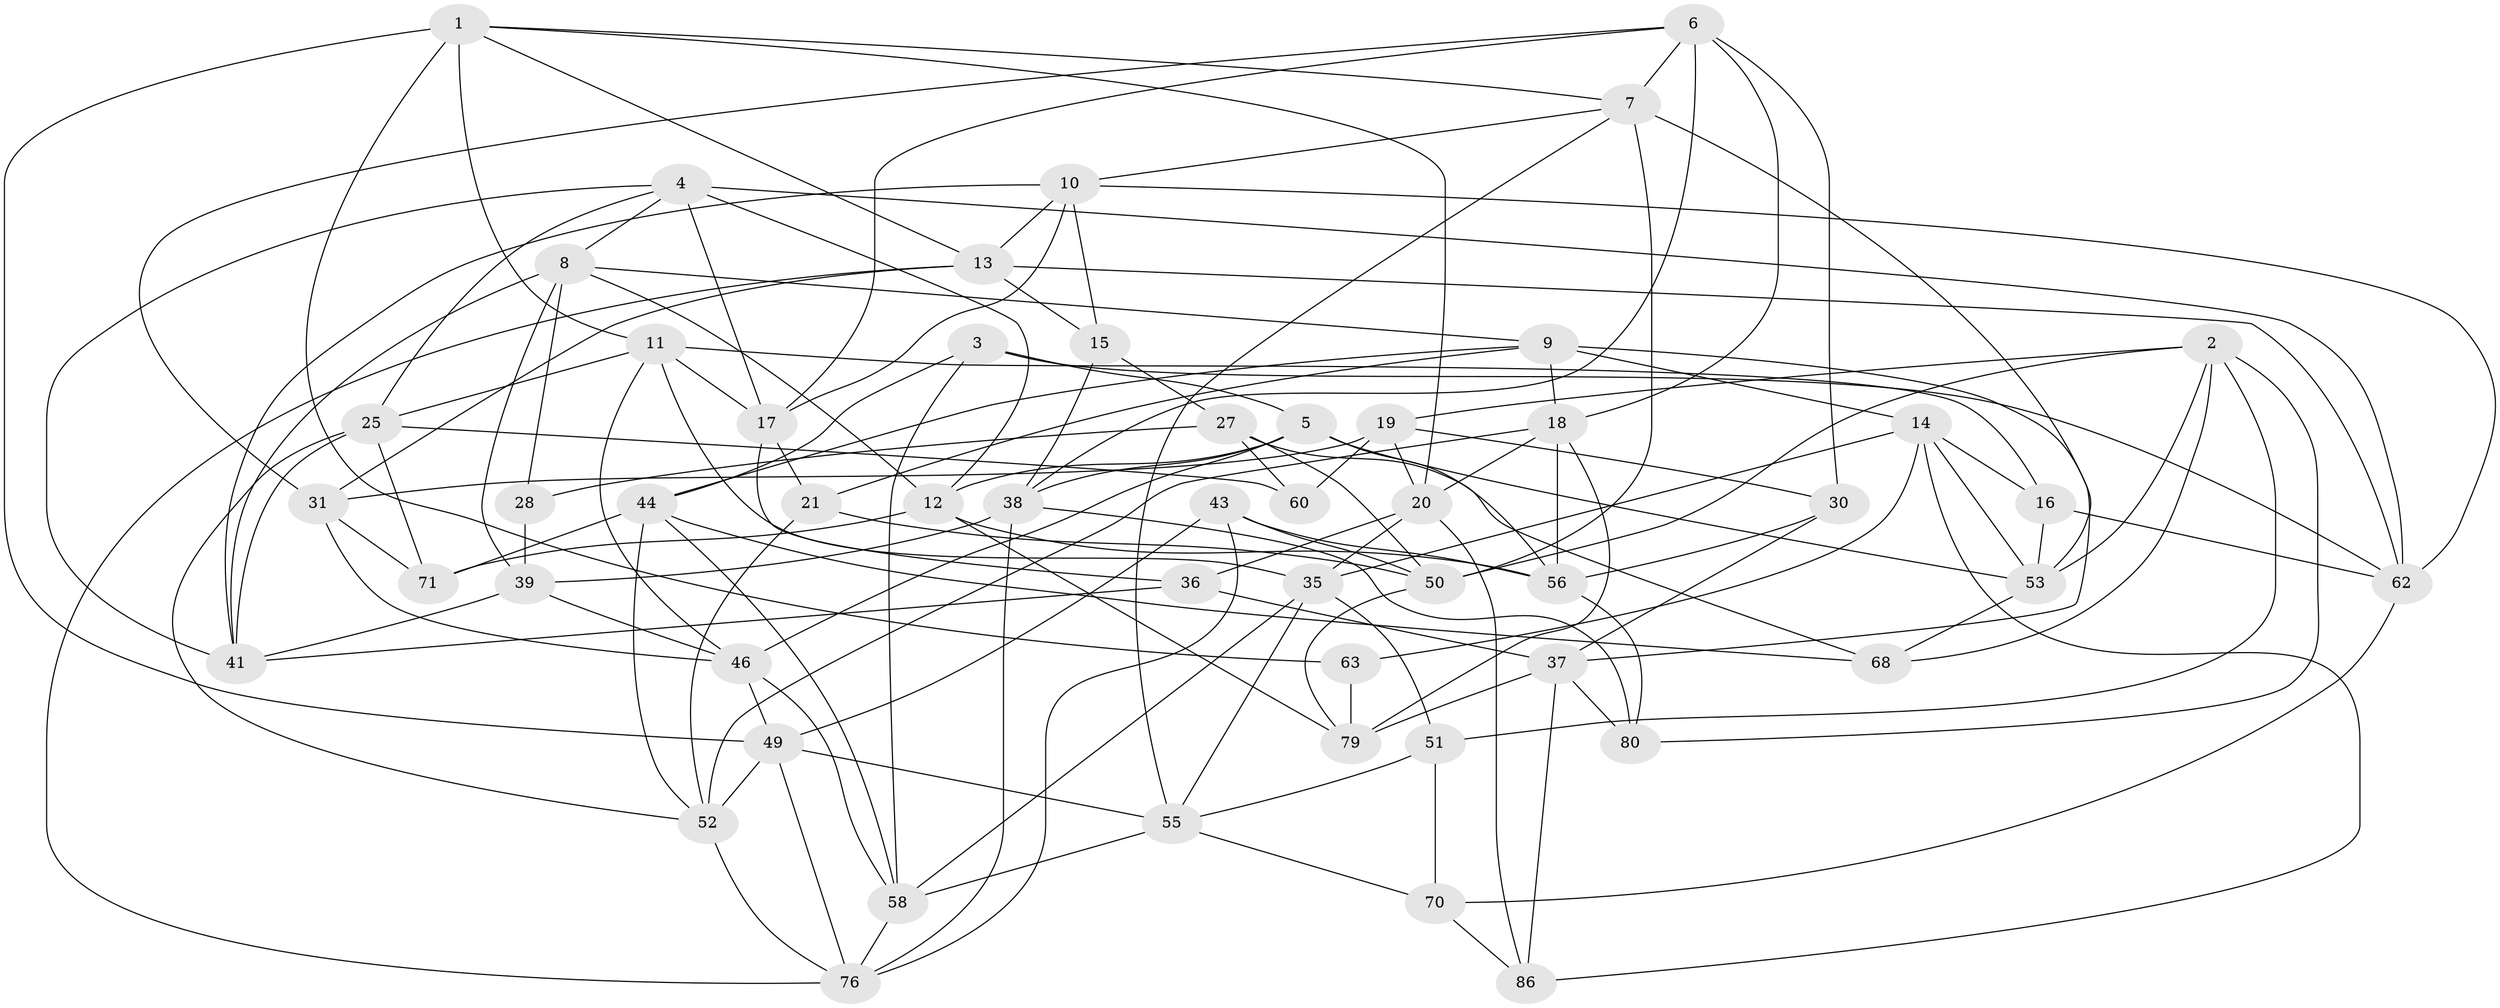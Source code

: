 // original degree distribution, {4: 1.0}
// Generated by graph-tools (version 1.1) at 2025/11/02/27/25 16:11:51]
// undirected, 53 vertices, 139 edges
graph export_dot {
graph [start="1"]
  node [color=gray90,style=filled];
  1 [super="+54"];
  2 [super="+24"];
  3;
  4 [super="+26"];
  5 [super="+22"];
  6 [super="+32"];
  7 [super="+84"];
  8 [super="+42"];
  9 [super="+29"];
  10 [super="+48"];
  11 [super="+47"];
  12 [super="+64"];
  13 [super="+33"];
  14 [super="+34"];
  15;
  16;
  17 [super="+65"];
  18 [super="+87"];
  19 [super="+57"];
  20 [super="+23"];
  21;
  25 [super="+88"];
  27 [super="+45"];
  28;
  30;
  31 [super="+61"];
  35 [super="+74"];
  36;
  37 [super="+77"];
  38 [super="+59"];
  39 [super="+40"];
  41 [super="+75"];
  43;
  44 [super="+90"];
  46 [super="+89"];
  49 [super="+66"];
  50 [super="+78"];
  51;
  52 [super="+69"];
  53 [super="+72"];
  55 [super="+83"];
  56 [super="+73"];
  58 [super="+67"];
  60;
  62 [super="+82"];
  63;
  68;
  70;
  71;
  76 [super="+85"];
  79 [super="+81"];
  80;
  86;
  1 -- 63;
  1 -- 49;
  1 -- 13;
  1 -- 11;
  1 -- 20;
  1 -- 7;
  2 -- 53;
  2 -- 19;
  2 -- 80;
  2 -- 51;
  2 -- 68;
  2 -- 50;
  3 -- 5;
  3 -- 44;
  3 -- 62;
  3 -- 58;
  4 -- 62;
  4 -- 17;
  4 -- 8;
  4 -- 25;
  4 -- 12;
  4 -- 41;
  5 -- 46;
  5 -- 56;
  5 -- 53;
  5 -- 38;
  5 -- 12;
  6 -- 38;
  6 -- 31;
  6 -- 18;
  6 -- 30;
  6 -- 17;
  6 -- 7;
  7 -- 55;
  7 -- 53;
  7 -- 50;
  7 -- 10;
  8 -- 28;
  8 -- 39;
  8 -- 9;
  8 -- 41;
  8 -- 12;
  9 -- 21;
  9 -- 18;
  9 -- 37;
  9 -- 14;
  9 -- 44;
  10 -- 13;
  10 -- 15;
  10 -- 62;
  10 -- 17;
  10 -- 41;
  11 -- 16;
  11 -- 35;
  11 -- 25;
  11 -- 46;
  11 -- 17;
  12 -- 56;
  12 -- 79;
  12 -- 71;
  13 -- 15;
  13 -- 31;
  13 -- 76;
  13 -- 62;
  14 -- 63;
  14 -- 16;
  14 -- 53;
  14 -- 86;
  14 -- 35;
  15 -- 27;
  15 -- 38;
  16 -- 53;
  16 -- 62;
  17 -- 21;
  17 -- 36;
  18 -- 52;
  18 -- 56;
  18 -- 20;
  18 -- 79;
  19 -- 30;
  19 -- 60;
  19 -- 31 [weight=2];
  19 -- 20;
  20 -- 36;
  20 -- 35;
  20 -- 86;
  21 -- 52;
  21 -- 50;
  25 -- 71;
  25 -- 52;
  25 -- 60;
  25 -- 41;
  27 -- 60 [weight=2];
  27 -- 28;
  27 -- 50;
  27 -- 68;
  28 -- 39 [weight=2];
  30 -- 56;
  30 -- 37;
  31 -- 71;
  31 -- 46;
  35 -- 51;
  35 -- 58;
  35 -- 55;
  36 -- 41;
  36 -- 37;
  37 -- 80;
  37 -- 86;
  37 -- 79;
  38 -- 76;
  38 -- 80;
  38 -- 39;
  39 -- 41;
  39 -- 46;
  43 -- 76;
  43 -- 49;
  43 -- 50;
  43 -- 56;
  44 -- 58;
  44 -- 68;
  44 -- 71;
  44 -- 52;
  46 -- 49;
  46 -- 58;
  49 -- 76;
  49 -- 52;
  49 -- 55;
  50 -- 79;
  51 -- 70;
  51 -- 55;
  52 -- 76;
  53 -- 68;
  55 -- 58;
  55 -- 70;
  56 -- 80;
  58 -- 76;
  62 -- 70;
  63 -- 79 [weight=2];
  70 -- 86;
}
